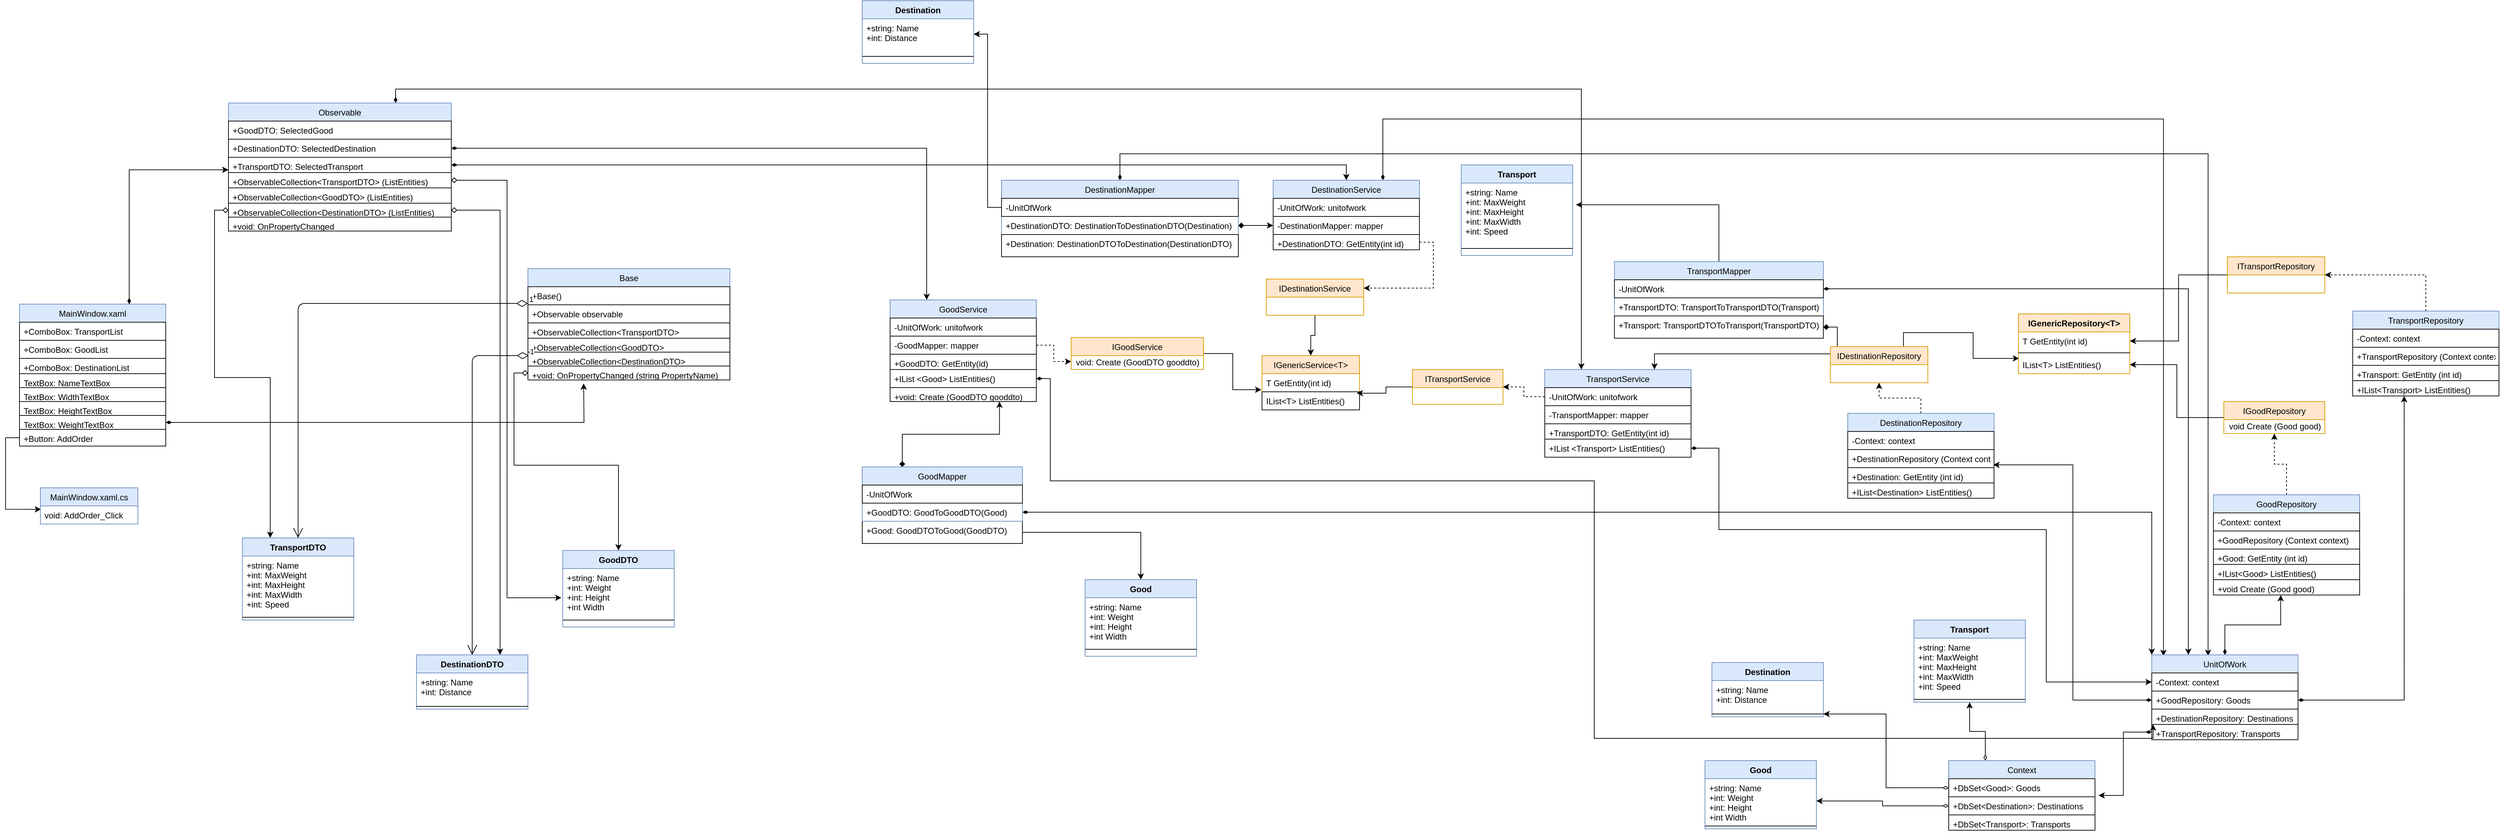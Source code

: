 <mxfile version="13.1.3" type="github">
  <diagram id="dGnfLBqPatdodJ2_fIo8" name="Page-1">
    <mxGraphModel dx="3109" dy="2006" grid="1" gridSize="10" guides="1" tooltips="1" connect="1" arrows="1" fold="1" page="1" pageScale="1" pageWidth="827" pageHeight="1169" math="0" shadow="0">
      <root>
        <mxCell id="0" />
        <mxCell id="1" parent="0" />
        <mxCell id="BgHJBI13iY1UevrT18Dg-17" value="IGenericService&lt;T&gt;" style="swimlane;fontStyle=0;childLayout=stackLayout;horizontal=1;startSize=26;fillColor=#ffe6cc;horizontalStack=0;resizeParent=1;resizeParentMax=0;resizeLast=0;collapsible=1;marginBottom=0;strokeColor=#d79b00;" parent="1" vertex="1">
          <mxGeometry x="344" y="310" width="140" height="78" as="geometry" />
        </mxCell>
        <mxCell id="BgHJBI13iY1UevrT18Dg-18" value="T GetEntity(int id)" style="text;strokeColor=none;fillColor=none;align=left;verticalAlign=top;spacingLeft=4;spacingRight=4;overflow=hidden;rotatable=0;points=[[0,0.5],[1,0.5]];portConstraint=eastwest;" parent="BgHJBI13iY1UevrT18Dg-17" vertex="1">
          <mxGeometry y="26" width="140" height="26" as="geometry" />
        </mxCell>
        <mxCell id="BgHJBI13iY1UevrT18Dg-19" value="IList&lt;T&gt; ListEntities()" style="text;strokeColor=#000000;fillColor=none;align=left;verticalAlign=top;spacingLeft=4;spacingRight=4;overflow=hidden;rotatable=0;points=[[0,0.5],[1,0.5]];portConstraint=eastwest;" parent="BgHJBI13iY1UevrT18Dg-17" vertex="1">
          <mxGeometry y="52" width="140" height="26" as="geometry" />
        </mxCell>
        <mxCell id="BgHJBI13iY1UevrT18Dg-67" style="edgeStyle=orthogonalEdgeStyle;rounded=0;orthogonalLoop=1;jettySize=auto;html=1;exitX=1;exitY=0.5;exitDx=0;exitDy=0;entryX=-0.007;entryY=-0.115;entryDx=0;entryDy=0;entryPerimeter=0;" parent="1" source="BgHJBI13iY1UevrT18Dg-22" target="BgHJBI13iY1UevrT18Dg-19" edge="1">
          <mxGeometry relative="1" as="geometry" />
        </mxCell>
        <mxCell id="BgHJBI13iY1UevrT18Dg-68" style="edgeStyle=orthogonalEdgeStyle;rounded=0;orthogonalLoop=1;jettySize=auto;html=1;exitX=0;exitY=0.5;exitDx=0;exitDy=0;entryX=0.971;entryY=0.077;entryDx=0;entryDy=0;entryPerimeter=0;" parent="1" source="BgHJBI13iY1UevrT18Dg-27" target="BgHJBI13iY1UevrT18Dg-19" edge="1">
          <mxGeometry relative="1" as="geometry">
            <mxPoint x="490" y="364" as="targetPoint" />
          </mxGeometry>
        </mxCell>
        <mxCell id="BgHJBI13iY1UevrT18Dg-27" value="ITransportService" style="swimlane;fontStyle=0;childLayout=stackLayout;horizontal=1;startSize=26;fillColor=#ffe6cc;horizontalStack=0;resizeParent=1;resizeParentMax=0;resizeLast=0;collapsible=1;marginBottom=0;strokeColor=#d79b00;" parent="1" vertex="1" collapsed="1">
          <mxGeometry x="560" y="330" width="130" height="50" as="geometry">
            <mxRectangle x="560" y="330" width="140" height="52" as="alternateBounds" />
          </mxGeometry>
        </mxCell>
        <mxCell id="BgHJBI13iY1UevrT18Dg-69" style="edgeStyle=orthogonalEdgeStyle;rounded=0;orthogonalLoop=1;jettySize=auto;html=1;exitX=0.5;exitY=1;exitDx=0;exitDy=0;entryX=0.5;entryY=0;entryDx=0;entryDy=0;" parent="1" source="BgHJBI13iY1UevrT18Dg-26" target="BgHJBI13iY1UevrT18Dg-17" edge="1">
          <mxGeometry relative="1" as="geometry" />
        </mxCell>
        <mxCell id="BgHJBI13iY1UevrT18Dg-26" value="IDestinationService" style="swimlane;fontStyle=0;childLayout=stackLayout;horizontal=1;startSize=26;fillColor=#ffe6cc;horizontalStack=0;resizeParent=1;resizeParentMax=0;resizeLast=0;collapsible=1;marginBottom=0;strokeColor=#d79b00;" parent="1" vertex="1">
          <mxGeometry x="350" y="200" width="140" height="52" as="geometry" />
        </mxCell>
        <mxCell id="BgHJBI13iY1UevrT18Dg-186" style="edgeStyle=orthogonalEdgeStyle;rounded=0;orthogonalLoop=1;jettySize=auto;html=1;exitX=0.5;exitY=0;exitDx=0;exitDy=0;entryX=0.385;entryY=0.015;entryDx=0;entryDy=0;entryPerimeter=0;startArrow=diamondThin;startFill=1;" parent="1" source="BgHJBI13iY1UevrT18Dg-63" target="BgHJBI13iY1UevrT18Dg-147" edge="1">
          <mxGeometry relative="1" as="geometry">
            <Array as="points">
              <mxPoint x="140" y="20" />
              <mxPoint x="1702" y="20" />
            </Array>
          </mxGeometry>
        </mxCell>
        <mxCell id="BgHJBI13iY1UevrT18Dg-63" value="DestinationMapper" style="swimlane;fontStyle=0;childLayout=stackLayout;horizontal=1;startSize=26;fillColor=#dae8fc;horizontalStack=0;resizeParent=1;resizeParentMax=0;resizeLast=0;collapsible=1;marginBottom=0;strokeColor=#6c8ebf;" parent="1" vertex="1">
          <mxGeometry x="-30" y="58" width="340" height="110" as="geometry" />
        </mxCell>
        <mxCell id="BgHJBI13iY1UevrT18Dg-64" value="-UnitOfWork" style="text;strokeColor=#000000;fillColor=none;align=left;verticalAlign=top;spacingLeft=4;spacingRight=4;overflow=hidden;rotatable=0;points=[[0,0.5],[1,0.5]];portConstraint=eastwest;" parent="BgHJBI13iY1UevrT18Dg-63" vertex="1">
          <mxGeometry y="26" width="340" height="26" as="geometry" />
        </mxCell>
        <mxCell id="BgHJBI13iY1UevrT18Dg-65" value="+DestinationDTO: DestinationToDestinationDTO(Destination)" style="text;strokeColor=none;fillColor=none;align=left;verticalAlign=top;spacingLeft=4;spacingRight=4;overflow=hidden;rotatable=0;points=[[0,0.5],[1,0.5]];portConstraint=eastwest;" parent="BgHJBI13iY1UevrT18Dg-63" vertex="1">
          <mxGeometry y="52" width="340" height="26" as="geometry" />
        </mxCell>
        <mxCell id="BgHJBI13iY1UevrT18Dg-66" value="+Destination: DestinationDTOToDestination(DestinationDTO)" style="text;strokeColor=#000000;fillColor=none;align=left;verticalAlign=top;spacingLeft=4;spacingRight=4;overflow=hidden;rotatable=0;points=[[0,0.5],[1,0.5]];portConstraint=eastwest;" parent="BgHJBI13iY1UevrT18Dg-63" vertex="1">
          <mxGeometry y="78" width="340" height="32" as="geometry" />
        </mxCell>
        <mxCell id="BgHJBI13iY1UevrT18Dg-70" style="edgeStyle=orthogonalEdgeStyle;rounded=0;orthogonalLoop=1;jettySize=auto;html=1;exitX=1;exitY=0.5;exitDx=0;exitDy=0;entryX=0.5;entryY=0;entryDx=0;entryDy=0;" parent="1" source="BgHJBI13iY1UevrT18Dg-57" target="BgHJBI13iY1UevrT18Dg-36" edge="1">
          <mxGeometry relative="1" as="geometry" />
        </mxCell>
        <mxCell id="BgHJBI13iY1UevrT18Dg-57" value="+Good: GoodDTOToGood(GoodDTO)" style="text;strokeColor=#000000;fillColor=none;align=left;verticalAlign=top;spacingLeft=4;spacingRight=4;overflow=hidden;rotatable=0;points=[[0,0.5],[1,0.5]];portConstraint=eastwest;" parent="1" vertex="1">
          <mxGeometry x="-230" y="548" width="230" height="32" as="geometry" />
        </mxCell>
        <mxCell id="BgHJBI13iY1UevrT18Dg-71" style="edgeStyle=orthogonalEdgeStyle;rounded=0;orthogonalLoop=1;jettySize=auto;html=1;exitX=0;exitY=0.5;exitDx=0;exitDy=0;entryX=1;entryY=0.5;entryDx=0;entryDy=0;" parent="1" source="BgHJBI13iY1UevrT18Dg-64" target="BgHJBI13iY1UevrT18Dg-45" edge="1">
          <mxGeometry relative="1" as="geometry" />
        </mxCell>
        <mxCell id="BgHJBI13iY1UevrT18Dg-187" style="edgeStyle=orthogonalEdgeStyle;rounded=0;orthogonalLoop=1;jettySize=auto;html=1;exitX=1;exitY=0.5;exitDx=0;exitDy=0;entryX=0;entryY=0.5;entryDx=0;entryDy=0;startArrow=diamondThin;startFill=1;" parent="1" source="BgHJBI13iY1UevrT18Dg-88" target="BgHJBI13iY1UevrT18Dg-148" edge="1">
          <mxGeometry relative="1" as="geometry">
            <Array as="points">
              <mxPoint x="1000" y="443" />
              <mxPoint x="1000" y="560" />
              <mxPoint x="1470" y="560" />
              <mxPoint x="1470" y="779" />
            </Array>
          </mxGeometry>
        </mxCell>
        <mxCell id="BgHJBI13iY1UevrT18Dg-88" value="+IList &lt;Transport&gt; ListEntities()" style="text;strokeColor=#000000;fillColor=none;align=left;verticalAlign=top;spacingLeft=4;spacingRight=4;overflow=hidden;rotatable=0;points=[[0,0.5],[1,0.5]];portConstraint=eastwest;" parent="1" vertex="1">
          <mxGeometry x="750" y="430" width="210" height="26" as="geometry" />
        </mxCell>
        <mxCell id="BgHJBI13iY1UevrT18Dg-73" value="TransportService" style="swimlane;fontStyle=0;childLayout=stackLayout;horizontal=1;startSize=26;fillColor=#dae8fc;horizontalStack=0;resizeParent=1;resizeParentMax=0;resizeLast=0;collapsible=1;marginBottom=0;strokeColor=#6c8ebf;" parent="1" vertex="1">
          <mxGeometry x="750" y="330" width="210" height="100" as="geometry" />
        </mxCell>
        <mxCell id="BgHJBI13iY1UevrT18Dg-74" value="-UnitOfWork: unitofwork" style="text;strokeColor=#000000;fillColor=none;align=left;verticalAlign=top;spacingLeft=4;spacingRight=4;overflow=hidden;rotatable=0;points=[[0,0.5],[1,0.5]];portConstraint=eastwest;" parent="BgHJBI13iY1UevrT18Dg-73" vertex="1">
          <mxGeometry y="26" width="210" height="26" as="geometry" />
        </mxCell>
        <mxCell id="BgHJBI13iY1UevrT18Dg-75" value="-TransportMapper: mapper" style="text;strokeColor=#000000;fillColor=none;align=left;verticalAlign=top;spacingLeft=4;spacingRight=4;overflow=hidden;rotatable=0;points=[[0,0.5],[1,0.5]];portConstraint=eastwest;" parent="BgHJBI13iY1UevrT18Dg-73" vertex="1">
          <mxGeometry y="52" width="210" height="26" as="geometry" />
        </mxCell>
        <mxCell id="BgHJBI13iY1UevrT18Dg-76" value="+TransportDTO: GetEntity(int id)&#xa;" style="text;strokeColor=#000000;fillColor=none;align=left;verticalAlign=top;spacingLeft=4;spacingRight=4;overflow=hidden;rotatable=0;points=[[0,0.5],[1,0.5]];portConstraint=eastwest;" parent="BgHJBI13iY1UevrT18Dg-73" vertex="1">
          <mxGeometry y="78" width="210" height="22" as="geometry" />
        </mxCell>
        <mxCell id="BgHJBI13iY1UevrT18Dg-190" style="edgeStyle=orthogonalEdgeStyle;rounded=0;orthogonalLoop=1;jettySize=auto;html=1;exitX=0.75;exitY=0;exitDx=0;exitDy=0;entryX=0.08;entryY=0.017;entryDx=0;entryDy=0;entryPerimeter=0;startArrow=diamondThin;startFill=1;" parent="1" source="BgHJBI13iY1UevrT18Dg-82" target="BgHJBI13iY1UevrT18Dg-147" edge="1">
          <mxGeometry relative="1" as="geometry">
            <Array as="points">
              <mxPoint x="518" y="-30" />
              <mxPoint x="1638" y="-30" />
            </Array>
          </mxGeometry>
        </mxCell>
        <mxCell id="BgHJBI13iY1UevrT18Dg-82" value="DestinationService" style="swimlane;fontStyle=0;childLayout=stackLayout;horizontal=1;startSize=26;fillColor=#dae8fc;horizontalStack=0;resizeParent=1;resizeParentMax=0;resizeLast=0;collapsible=1;marginBottom=0;strokeColor=#6c8ebf;" parent="1" vertex="1">
          <mxGeometry x="360" y="58" width="210" height="100" as="geometry" />
        </mxCell>
        <mxCell id="BgHJBI13iY1UevrT18Dg-83" value="-UnitOfWork: unitofwork" style="text;strokeColor=#000000;fillColor=none;align=left;verticalAlign=top;spacingLeft=4;spacingRight=4;overflow=hidden;rotatable=0;points=[[0,0.5],[1,0.5]];portConstraint=eastwest;" parent="BgHJBI13iY1UevrT18Dg-82" vertex="1">
          <mxGeometry y="26" width="210" height="26" as="geometry" />
        </mxCell>
        <mxCell id="BgHJBI13iY1UevrT18Dg-84" value="-DestinationMapper: mapper" style="text;strokeColor=#000000;fillColor=none;align=left;verticalAlign=top;spacingLeft=4;spacingRight=4;overflow=hidden;rotatable=0;points=[[0,0.5],[1,0.5]];portConstraint=eastwest;" parent="BgHJBI13iY1UevrT18Dg-82" vertex="1">
          <mxGeometry y="52" width="210" height="26" as="geometry" />
        </mxCell>
        <mxCell id="BgHJBI13iY1UevrT18Dg-85" value="+DestinationDTO: GetEntity(int id)" style="text;strokeColor=#000000;fillColor=none;align=left;verticalAlign=top;spacingLeft=4;spacingRight=4;overflow=hidden;rotatable=0;points=[[0,0.5],[1,0.5]];portConstraint=eastwest;" parent="BgHJBI13iY1UevrT18Dg-82" vertex="1">
          <mxGeometry y="78" width="210" height="22" as="geometry" />
        </mxCell>
        <mxCell id="BgHJBI13iY1UevrT18Dg-90" style="edgeStyle=orthogonalEdgeStyle;rounded=0;orthogonalLoop=1;jettySize=auto;html=1;exitX=1;exitY=0.5;exitDx=0;exitDy=0;entryX=1;entryY=0.25;entryDx=0;entryDy=0;dashed=1;" parent="1" source="BgHJBI13iY1UevrT18Dg-85" target="BgHJBI13iY1UevrT18Dg-26" edge="1">
          <mxGeometry relative="1" as="geometry" />
        </mxCell>
        <mxCell id="BgHJBI13iY1UevrT18Dg-91" style="edgeStyle=orthogonalEdgeStyle;rounded=0;orthogonalLoop=1;jettySize=auto;html=1;exitX=0;exitY=0.5;exitDx=0;exitDy=0;entryX=1;entryY=0.5;entryDx=0;entryDy=0;dashed=1;" parent="1" source="BgHJBI13iY1UevrT18Dg-74" target="BgHJBI13iY1UevrT18Dg-27" edge="1">
          <mxGeometry relative="1" as="geometry" />
        </mxCell>
        <mxCell id="BgHJBI13iY1UevrT18Dg-78" value="GoodService" style="swimlane;fontStyle=0;childLayout=stackLayout;horizontal=1;startSize=26;fillColor=#dae8fc;horizontalStack=0;resizeParent=1;resizeParentMax=0;resizeLast=0;collapsible=1;marginBottom=0;strokeColor=#6c8ebf;" parent="1" vertex="1">
          <mxGeometry x="-190" y="230" width="210" height="100" as="geometry" />
        </mxCell>
        <mxCell id="BgHJBI13iY1UevrT18Dg-79" value="-UnitOfWork: unitofwork" style="text;strokeColor=#000000;fillColor=none;align=left;verticalAlign=top;spacingLeft=4;spacingRight=4;overflow=hidden;rotatable=0;points=[[0,0.5],[1,0.5]];portConstraint=eastwest;" parent="BgHJBI13iY1UevrT18Dg-78" vertex="1">
          <mxGeometry y="26" width="210" height="26" as="geometry" />
        </mxCell>
        <mxCell id="BgHJBI13iY1UevrT18Dg-80" value="-GoodMapper: mapper" style="text;strokeColor=#000000;fillColor=none;align=left;verticalAlign=top;spacingLeft=4;spacingRight=4;overflow=hidden;rotatable=0;points=[[0,0.5],[1,0.5]];portConstraint=eastwest;" parent="BgHJBI13iY1UevrT18Dg-78" vertex="1">
          <mxGeometry y="52" width="210" height="26" as="geometry" />
        </mxCell>
        <mxCell id="BgHJBI13iY1UevrT18Dg-81" value="+GoodDTO: GetEntity(id)" style="text;strokeColor=#000000;fillColor=none;align=left;verticalAlign=top;spacingLeft=4;spacingRight=4;overflow=hidden;rotatable=0;points=[[0,0.5],[1,0.5]];portConstraint=eastwest;" parent="BgHJBI13iY1UevrT18Dg-78" vertex="1">
          <mxGeometry y="78" width="210" height="22" as="geometry" />
        </mxCell>
        <mxCell id="BgHJBI13iY1UevrT18Dg-93" style="edgeStyle=orthogonalEdgeStyle;rounded=0;orthogonalLoop=1;jettySize=auto;html=1;exitX=1;exitY=0.5;exitDx=0;exitDy=0;entryX=0;entryY=0.75;entryDx=0;entryDy=0;dashed=1;" parent="1" source="BgHJBI13iY1UevrT18Dg-80" target="BgHJBI13iY1UevrT18Dg-22" edge="1">
          <mxGeometry relative="1" as="geometry" />
        </mxCell>
        <mxCell id="BgHJBI13iY1UevrT18Dg-95" style="edgeStyle=orthogonalEdgeStyle;rounded=0;orthogonalLoop=1;jettySize=auto;html=1;exitX=0.25;exitY=0;exitDx=0;exitDy=0;entryX=0.748;entryY=1;entryDx=0;entryDy=0;entryPerimeter=0;startArrow=diamond;startFill=1;" parent="1" source="BgHJBI13iY1UevrT18Dg-54" target="BgHJBI13iY1UevrT18Dg-86" edge="1">
          <mxGeometry relative="1" as="geometry" />
        </mxCell>
        <mxCell id="BgHJBI13iY1UevrT18Dg-96" style="edgeStyle=orthogonalEdgeStyle;rounded=0;orthogonalLoop=1;jettySize=auto;html=1;exitX=1;exitY=0.5;exitDx=0;exitDy=0;entryX=0.75;entryY=0;entryDx=0;entryDy=0;startArrow=diamond;startFill=1;" parent="1" source="BgHJBI13iY1UevrT18Dg-62" target="BgHJBI13iY1UevrT18Dg-73" edge="1">
          <mxGeometry relative="1" as="geometry" />
        </mxCell>
        <mxCell id="BgHJBI13iY1UevrT18Dg-97" style="edgeStyle=orthogonalEdgeStyle;rounded=0;orthogonalLoop=1;jettySize=auto;html=1;exitX=1;exitY=0.5;exitDx=0;exitDy=0;entryX=0;entryY=0.5;entryDx=0;entryDy=0;startArrow=diamond;startFill=1;" parent="1" source="BgHJBI13iY1UevrT18Dg-65" target="BgHJBI13iY1UevrT18Dg-84" edge="1">
          <mxGeometry relative="1" as="geometry" />
        </mxCell>
        <mxCell id="BgHJBI13iY1UevrT18Dg-86" value="+void: Create (GoodDTO gooddto)" style="text;strokeColor=#000000;fillColor=none;align=left;verticalAlign=top;spacingLeft=4;spacingRight=4;overflow=hidden;rotatable=0;points=[[0,0.5],[1,0.5]];portConstraint=eastwest;" parent="1" vertex="1">
          <mxGeometry x="-190" y="356" width="210" height="20" as="geometry" />
        </mxCell>
        <mxCell id="BgHJBI13iY1UevrT18Dg-189" style="edgeStyle=orthogonalEdgeStyle;rounded=0;orthogonalLoop=1;jettySize=auto;html=1;exitX=1;exitY=0.5;exitDx=0;exitDy=0;entryX=0.009;entryY=1;entryDx=0;entryDy=0;entryPerimeter=0;startArrow=diamondThin;startFill=1;" parent="1" source="BgHJBI13iY1UevrT18Dg-98" target="BgHJBI13iY1UevrT18Dg-150" edge="1">
          <mxGeometry relative="1" as="geometry">
            <Array as="points">
              <mxPoint x="40" y="343" />
              <mxPoint x="40" y="490" />
              <mxPoint x="821" y="490" />
              <mxPoint x="821" y="860" />
              <mxPoint x="1623" y="860" />
            </Array>
          </mxGeometry>
        </mxCell>
        <mxCell id="BgHJBI13iY1UevrT18Dg-98" value="+IList &lt;Good&gt; ListEntities()" style="text;strokeColor=#000000;fillColor=none;align=left;verticalAlign=top;spacingLeft=4;spacingRight=4;overflow=hidden;rotatable=0;points=[[0,0.5],[1,0.5]];portConstraint=eastwest;" parent="1" vertex="1">
          <mxGeometry x="-190" y="330" width="210" height="26" as="geometry" />
        </mxCell>
        <mxCell id="BgHJBI13iY1UevrT18Dg-157" style="edgeStyle=orthogonalEdgeStyle;rounded=0;orthogonalLoop=1;jettySize=auto;html=1;exitX=0.75;exitY=0;exitDx=0;exitDy=0;entryX=0.006;entryY=0.154;entryDx=0;entryDy=0;entryPerimeter=0;startArrow=none;startFill=0;" parent="1" source="BgHJBI13iY1UevrT18Dg-119" target="BgHJBI13iY1UevrT18Dg-102" edge="1">
          <mxGeometry relative="1" as="geometry" />
        </mxCell>
        <mxCell id="BgHJBI13iY1UevrT18Dg-156" style="edgeStyle=orthogonalEdgeStyle;rounded=0;orthogonalLoop=1;jettySize=auto;html=1;exitX=0;exitY=0.5;exitDx=0;exitDy=0;entryX=1;entryY=0.5;entryDx=0;entryDy=0;startArrow=none;startFill=0;" parent="1" source="BgHJBI13iY1UevrT18Dg-120" target="BgHJBI13iY1UevrT18Dg-102" edge="1">
          <mxGeometry relative="1" as="geometry" />
        </mxCell>
        <mxCell id="BgHJBI13iY1UevrT18Dg-155" style="edgeStyle=orthogonalEdgeStyle;rounded=0;orthogonalLoop=1;jettySize=auto;html=1;exitX=0;exitY=0.5;exitDx=0;exitDy=0;entryX=1;entryY=0.5;entryDx=0;entryDy=0;startArrow=none;startFill=0;" parent="1" source="BgHJBI13iY1UevrT18Dg-121" target="BgHJBI13iY1UevrT18Dg-100" edge="1">
          <mxGeometry relative="1" as="geometry" />
        </mxCell>
        <mxCell id="BgHJBI13iY1UevrT18Dg-121" value="ITransportRepository" style="swimlane;fontStyle=0;childLayout=stackLayout;horizontal=1;startSize=26;fillColor=#ffe6cc;horizontalStack=0;resizeParent=1;resizeParentMax=0;resizeLast=0;collapsible=1;marginBottom=0;strokeColor=#d79b00;" parent="1" vertex="1">
          <mxGeometry x="1730" y="168" width="140" height="52" as="geometry" />
        </mxCell>
        <mxCell id="BgHJBI13iY1UevrT18Dg-140" value="+IList&lt;Good&gt; ListEntities()" style="text;strokeColor=#000000;fillColor=none;align=left;verticalAlign=top;spacingLeft=4;spacingRight=4;overflow=hidden;rotatable=0;points=[[0,0.5],[1,0.5]];portConstraint=eastwest;" parent="1" vertex="1">
          <mxGeometry x="1710" y="610" width="210" height="22" as="geometry" />
        </mxCell>
        <mxCell id="BgHJBI13iY1UevrT18Dg-141" value="+void Create (Good good)" style="text;strokeColor=#000000;fillColor=none;align=left;verticalAlign=top;spacingLeft=4;spacingRight=4;overflow=hidden;rotatable=0;points=[[0,0.5],[1,0.5]];portConstraint=eastwest;" parent="1" vertex="1">
          <mxGeometry x="1710" y="632" width="210" height="22" as="geometry" />
        </mxCell>
        <mxCell id="BgHJBI13iY1UevrT18Dg-158" style="edgeStyle=orthogonalEdgeStyle;rounded=0;orthogonalLoop=1;jettySize=auto;html=1;exitX=0.5;exitY=0;exitDx=0;exitDy=0;entryX=0.5;entryY=1;entryDx=0;entryDy=0;startArrow=none;startFill=0;dashed=1;" parent="1" source="BgHJBI13iY1UevrT18Dg-123" target="BgHJBI13iY1UevrT18Dg-119" edge="1">
          <mxGeometry relative="1" as="geometry" />
        </mxCell>
        <mxCell id="BgHJBI13iY1UevrT18Dg-159" style="edgeStyle=orthogonalEdgeStyle;rounded=0;orthogonalLoop=1;jettySize=auto;html=1;exitX=0.5;exitY=0;exitDx=0;exitDy=0;dashed=1;startArrow=none;startFill=0;" parent="1" source="BgHJBI13iY1UevrT18Dg-136" target="BgHJBI13iY1UevrT18Dg-122" edge="1">
          <mxGeometry relative="1" as="geometry" />
        </mxCell>
        <mxCell id="BgHJBI13iY1UevrT18Dg-160" style="edgeStyle=orthogonalEdgeStyle;rounded=0;orthogonalLoop=1;jettySize=auto;html=1;exitX=0.5;exitY=0;exitDx=0;exitDy=0;entryX=0.46;entryY=1;entryDx=0;entryDy=0;entryPerimeter=0;startArrow=diamondThin;startFill=1;" parent="1" source="BgHJBI13iY1UevrT18Dg-147" target="BgHJBI13iY1UevrT18Dg-141" edge="1">
          <mxGeometry relative="1" as="geometry" />
        </mxCell>
        <mxCell id="BgHJBI13iY1UevrT18Dg-147" value="UnitOfWork" style="swimlane;fontStyle=0;childLayout=stackLayout;horizontal=1;startSize=26;fillColor=#dae8fc;horizontalStack=0;resizeParent=1;resizeParentMax=0;resizeLast=0;collapsible=1;marginBottom=0;strokeColor=#6c8ebf;" parent="1" vertex="1">
          <mxGeometry x="1621.5" y="740" width="210" height="100" as="geometry" />
        </mxCell>
        <mxCell id="BgHJBI13iY1UevrT18Dg-148" value="-Context: context" style="text;strokeColor=#000000;fillColor=none;align=left;verticalAlign=top;spacingLeft=4;spacingRight=4;overflow=hidden;rotatable=0;points=[[0,0.5],[1,0.5]];portConstraint=eastwest;" parent="BgHJBI13iY1UevrT18Dg-147" vertex="1">
          <mxGeometry y="26" width="210" height="26" as="geometry" />
        </mxCell>
        <mxCell id="BgHJBI13iY1UevrT18Dg-149" value="+GoodRepository: Goods" style="text;strokeColor=#000000;fillColor=none;align=left;verticalAlign=top;spacingLeft=4;spacingRight=4;overflow=hidden;rotatable=0;points=[[0,0.5],[1,0.5]];portConstraint=eastwest;" parent="BgHJBI13iY1UevrT18Dg-147" vertex="1">
          <mxGeometry y="52" width="210" height="26" as="geometry" />
        </mxCell>
        <mxCell id="BgHJBI13iY1UevrT18Dg-150" value="+DestinationRepository: Destinations" style="text;strokeColor=#000000;fillColor=none;align=left;verticalAlign=top;spacingLeft=4;spacingRight=4;overflow=hidden;rotatable=0;points=[[0,0.5],[1,0.5]];portConstraint=eastwest;" parent="BgHJBI13iY1UevrT18Dg-147" vertex="1">
          <mxGeometry y="78" width="210" height="22" as="geometry" />
        </mxCell>
        <mxCell id="BgHJBI13iY1UevrT18Dg-181" style="edgeStyle=orthogonalEdgeStyle;rounded=0;orthogonalLoop=1;jettySize=auto;html=1;exitX=0;exitY=0.5;exitDx=0;exitDy=0;entryX=1.024;entryY=0.923;entryDx=0;entryDy=0;entryPerimeter=0;startArrow=diamondThin;startFill=1;" parent="1" source="BgHJBI13iY1UevrT18Dg-151" target="BgHJBI13iY1UevrT18Dg-165" edge="1">
          <mxGeometry relative="1" as="geometry" />
        </mxCell>
        <mxCell id="BgHJBI13iY1UevrT18Dg-151" value="+TransportRepository: Transports" style="text;strokeColor=#000000;fillColor=none;align=left;verticalAlign=top;spacingLeft=4;spacingRight=4;overflow=hidden;rotatable=0;points=[[0,0.5],[1,0.5]];portConstraint=eastwest;" parent="1" vertex="1">
          <mxGeometry x="1621.5" y="840" width="210" height="22" as="geometry" />
        </mxCell>
        <mxCell id="BgHJBI13iY1UevrT18Dg-152" style="edgeStyle=orthogonalEdgeStyle;rounded=0;orthogonalLoop=1;jettySize=auto;html=1;exitX=0.5;exitY=0;exitDx=0;exitDy=0;entryX=1;entryY=0.5;entryDx=0;entryDy=0;startArrow=none;startFill=0;dashed=1;" parent="1" source="BgHJBI13iY1UevrT18Dg-142" target="BgHJBI13iY1UevrT18Dg-121" edge="1">
          <mxGeometry relative="1" as="geometry" />
        </mxCell>
        <mxCell id="BgHJBI13iY1UevrT18Dg-142" value="TransportRepository" style="swimlane;fontStyle=0;childLayout=stackLayout;horizontal=1;startSize=26;fillColor=#dae8fc;horizontalStack=0;resizeParent=1;resizeParentMax=0;resizeLast=0;collapsible=1;marginBottom=0;strokeColor=#6c8ebf;" parent="1" vertex="1">
          <mxGeometry x="1910" y="246" width="210" height="122" as="geometry" />
        </mxCell>
        <mxCell id="BgHJBI13iY1UevrT18Dg-143" value="-Context: context" style="text;strokeColor=#000000;fillColor=none;align=left;verticalAlign=top;spacingLeft=4;spacingRight=4;overflow=hidden;rotatable=0;points=[[0,0.5],[1,0.5]];portConstraint=eastwest;" parent="BgHJBI13iY1UevrT18Dg-142" vertex="1">
          <mxGeometry y="26" width="210" height="26" as="geometry" />
        </mxCell>
        <mxCell id="BgHJBI13iY1UevrT18Dg-144" value="+TransportRepository (Context context)" style="text;strokeColor=#000000;fillColor=none;align=left;verticalAlign=top;spacingLeft=4;spacingRight=4;overflow=hidden;rotatable=0;points=[[0,0.5],[1,0.5]];portConstraint=eastwest;" parent="BgHJBI13iY1UevrT18Dg-142" vertex="1">
          <mxGeometry y="52" width="210" height="26" as="geometry" />
        </mxCell>
        <mxCell id="BgHJBI13iY1UevrT18Dg-145" value="+Transport: GetEntity (int id)" style="text;strokeColor=#000000;fillColor=none;align=left;verticalAlign=top;spacingLeft=4;spacingRight=4;overflow=hidden;rotatable=0;points=[[0,0.5],[1,0.5]];portConstraint=eastwest;" parent="BgHJBI13iY1UevrT18Dg-142" vertex="1">
          <mxGeometry y="78" width="210" height="22" as="geometry" />
        </mxCell>
        <mxCell id="BgHJBI13iY1UevrT18Dg-146" value="+IList&lt;Transport&gt; ListEntities()" style="text;strokeColor=#000000;fillColor=none;align=left;verticalAlign=top;spacingLeft=4;spacingRight=4;overflow=hidden;rotatable=0;points=[[0,0.5],[1,0.5]];portConstraint=eastwest;" parent="BgHJBI13iY1UevrT18Dg-142" vertex="1">
          <mxGeometry y="100" width="210" height="22" as="geometry" />
        </mxCell>
        <mxCell id="BgHJBI13iY1UevrT18Dg-162" style="edgeStyle=orthogonalEdgeStyle;rounded=0;orthogonalLoop=1;jettySize=auto;html=1;exitX=1;exitY=0.5;exitDx=0;exitDy=0;entryX=0.352;entryY=1;entryDx=0;entryDy=0;entryPerimeter=0;startArrow=diamondThin;startFill=1;" parent="1" source="BgHJBI13iY1UevrT18Dg-149" target="BgHJBI13iY1UevrT18Dg-146" edge="1">
          <mxGeometry relative="1" as="geometry" />
        </mxCell>
        <mxCell id="BgHJBI13iY1UevrT18Dg-163" style="edgeStyle=orthogonalEdgeStyle;rounded=0;orthogonalLoop=1;jettySize=auto;html=1;exitX=0;exitY=0.5;exitDx=0;exitDy=0;entryX=0.995;entryY=-0.182;entryDx=0;entryDy=0;entryPerimeter=0;startArrow=diamondThin;startFill=1;" parent="1" source="BgHJBI13iY1UevrT18Dg-149" target="BgHJBI13iY1UevrT18Dg-126" edge="1">
          <mxGeometry relative="1" as="geometry" />
        </mxCell>
        <mxCell id="BgHJBI13iY1UevrT18Dg-99" value="IGenericRepository&lt;T&gt;" style="swimlane;fontStyle=1;align=center;verticalAlign=top;childLayout=stackLayout;horizontal=1;startSize=26;horizontalStack=0;resizeParent=1;resizeParentMax=0;resizeLast=0;collapsible=1;marginBottom=0;strokeColor=#d79b00;fillColor=#ffe6cc;" parent="1" vertex="1">
          <mxGeometry x="1430" y="250" width="160" height="86" as="geometry" />
        </mxCell>
        <mxCell id="BgHJBI13iY1UevrT18Dg-100" value="T GetEntity(int id)" style="text;strokeColor=none;fillColor=none;align=left;verticalAlign=top;spacingLeft=4;spacingRight=4;overflow=hidden;rotatable=0;points=[[0,0.5],[1,0.5]];portConstraint=eastwest;" parent="BgHJBI13iY1UevrT18Dg-99" vertex="1">
          <mxGeometry y="26" width="160" height="26" as="geometry" />
        </mxCell>
        <mxCell id="BgHJBI13iY1UevrT18Dg-101" value="" style="line;strokeWidth=1;fillColor=none;align=left;verticalAlign=middle;spacingTop=-1;spacingLeft=3;spacingRight=3;rotatable=0;labelPosition=right;points=[];portConstraint=eastwest;" parent="BgHJBI13iY1UevrT18Dg-99" vertex="1">
          <mxGeometry y="52" width="160" height="8" as="geometry" />
        </mxCell>
        <mxCell id="BgHJBI13iY1UevrT18Dg-102" value="IList&lt;T&gt; ListEntities()" style="text;strokeColor=none;fillColor=none;align=left;verticalAlign=top;spacingLeft=4;spacingRight=4;overflow=hidden;rotatable=0;points=[[0,0.5],[1,0.5]];portConstraint=eastwest;" parent="BgHJBI13iY1UevrT18Dg-99" vertex="1">
          <mxGeometry y="60" width="160" height="26" as="geometry" />
        </mxCell>
        <mxCell id="BgHJBI13iY1UevrT18Dg-168" value="Good" style="swimlane;fontStyle=1;align=center;verticalAlign=top;childLayout=stackLayout;horizontal=1;startSize=26;horizontalStack=0;resizeParent=1;resizeParentMax=0;resizeLast=0;collapsible=1;marginBottom=0;fillColor=#dae8fc;strokeColor=#6c8ebf;" parent="1" vertex="1">
          <mxGeometry x="980" y="892" width="160" height="98" as="geometry" />
        </mxCell>
        <mxCell id="BgHJBI13iY1UevrT18Dg-169" value="+string: Name&#xa;+int: Weight&#xa;+int: Height&#xa;+int Width" style="text;strokeColor=none;fillColor=none;align=left;verticalAlign=top;spacingLeft=4;spacingRight=4;overflow=hidden;rotatable=0;points=[[0,0.5],[1,0.5]];portConstraint=eastwest;" parent="BgHJBI13iY1UevrT18Dg-168" vertex="1">
          <mxGeometry y="26" width="160" height="64" as="geometry" />
        </mxCell>
        <mxCell id="BgHJBI13iY1UevrT18Dg-170" value="" style="line;strokeWidth=1;fillColor=none;align=left;verticalAlign=middle;spacingTop=-1;spacingLeft=3;spacingRight=3;rotatable=0;labelPosition=right;points=[];portConstraint=eastwest;" parent="BgHJBI13iY1UevrT18Dg-168" vertex="1">
          <mxGeometry y="90" width="160" height="8" as="geometry" />
        </mxCell>
        <mxCell id="BgHJBI13iY1UevrT18Dg-175" value="Destination" style="swimlane;fontStyle=1;align=center;verticalAlign=top;childLayout=stackLayout;horizontal=1;startSize=26;horizontalStack=0;resizeParent=1;resizeParentMax=0;resizeLast=0;collapsible=1;marginBottom=0;fillColor=#dae8fc;strokeColor=#6c8ebf;" parent="1" vertex="1">
          <mxGeometry x="990" y="751" width="160" height="78" as="geometry" />
        </mxCell>
        <mxCell id="BgHJBI13iY1UevrT18Dg-176" value="+string: Name&#xa;+int: Distance" style="text;strokeColor=none;fillColor=none;align=left;verticalAlign=top;spacingLeft=4;spacingRight=4;overflow=hidden;rotatable=0;points=[[0,0.5],[1,0.5]];portConstraint=eastwest;" parent="BgHJBI13iY1UevrT18Dg-175" vertex="1">
          <mxGeometry y="26" width="160" height="44" as="geometry" />
        </mxCell>
        <mxCell id="BgHJBI13iY1UevrT18Dg-177" value="" style="line;strokeWidth=1;fillColor=none;align=left;verticalAlign=middle;spacingTop=-1;spacingLeft=3;spacingRight=3;rotatable=0;labelPosition=right;points=[];portConstraint=eastwest;" parent="BgHJBI13iY1UevrT18Dg-175" vertex="1">
          <mxGeometry y="70" width="160" height="8" as="geometry" />
        </mxCell>
        <mxCell id="BgHJBI13iY1UevrT18Dg-179" style="edgeStyle=orthogonalEdgeStyle;rounded=0;orthogonalLoop=1;jettySize=auto;html=1;exitX=0.25;exitY=0;exitDx=0;exitDy=0;entryX=0.5;entryY=1;entryDx=0;entryDy=0;startArrow=diamondThin;startFill=0;" parent="1" source="BgHJBI13iY1UevrT18Dg-164" target="BgHJBI13iY1UevrT18Dg-171" edge="1">
          <mxGeometry relative="1" as="geometry" />
        </mxCell>
        <mxCell id="BgHJBI13iY1UevrT18Dg-164" value="Context" style="swimlane;fontStyle=0;childLayout=stackLayout;horizontal=1;startSize=26;fillColor=#dae8fc;horizontalStack=0;resizeParent=1;resizeParentMax=0;resizeLast=0;collapsible=1;marginBottom=0;strokeColor=#6c8ebf;" parent="1" vertex="1">
          <mxGeometry x="1330" y="892" width="210" height="100" as="geometry" />
        </mxCell>
        <mxCell id="BgHJBI13iY1UevrT18Dg-165" value="+DbSet&lt;Good&gt;: Goods" style="text;strokeColor=#000000;fillColor=none;align=left;verticalAlign=top;spacingLeft=4;spacingRight=4;overflow=hidden;rotatable=0;points=[[0,0.5],[1,0.5]];portConstraint=eastwest;" parent="BgHJBI13iY1UevrT18Dg-164" vertex="1">
          <mxGeometry y="26" width="210" height="26" as="geometry" />
        </mxCell>
        <mxCell id="BgHJBI13iY1UevrT18Dg-166" value="+DbSet&lt;Destination&gt;: Destinations" style="text;strokeColor=#000000;fillColor=none;align=left;verticalAlign=top;spacingLeft=4;spacingRight=4;overflow=hidden;rotatable=0;points=[[0,0.5],[1,0.5]];portConstraint=eastwest;" parent="BgHJBI13iY1UevrT18Dg-164" vertex="1">
          <mxGeometry y="52" width="210" height="26" as="geometry" />
        </mxCell>
        <mxCell id="BgHJBI13iY1UevrT18Dg-167" value="+DbSet&lt;Transport&gt;: Transports" style="text;strokeColor=#000000;fillColor=none;align=left;verticalAlign=top;spacingLeft=4;spacingRight=4;overflow=hidden;rotatable=0;points=[[0,0.5],[1,0.5]];portConstraint=eastwest;" parent="BgHJBI13iY1UevrT18Dg-164" vertex="1">
          <mxGeometry y="78" width="210" height="22" as="geometry" />
        </mxCell>
        <mxCell id="BgHJBI13iY1UevrT18Dg-178" style="edgeStyle=orthogonalEdgeStyle;rounded=0;orthogonalLoop=1;jettySize=auto;html=1;exitX=0;exitY=0.5;exitDx=0;exitDy=0;entryX=1;entryY=0.5;entryDx=0;entryDy=0;startArrow=diamondThin;startFill=0;" parent="1" source="BgHJBI13iY1UevrT18Dg-166" target="BgHJBI13iY1UevrT18Dg-169" edge="1">
          <mxGeometry relative="1" as="geometry" />
        </mxCell>
        <mxCell id="BgHJBI13iY1UevrT18Dg-180" style="edgeStyle=orthogonalEdgeStyle;rounded=0;orthogonalLoop=1;jettySize=auto;html=1;exitX=0;exitY=0.5;exitDx=0;exitDy=0;startArrow=diamondThin;startFill=0;" parent="1" source="BgHJBI13iY1UevrT18Dg-165" target="BgHJBI13iY1UevrT18Dg-177" edge="1">
          <mxGeometry relative="1" as="geometry" />
        </mxCell>
        <mxCell id="BgHJBI13iY1UevrT18Dg-171" value="Transport" style="swimlane;fontStyle=1;align=center;verticalAlign=top;childLayout=stackLayout;horizontal=1;startSize=26;horizontalStack=0;resizeParent=1;resizeParentMax=0;resizeLast=0;collapsible=1;marginBottom=0;fillColor=#dae8fc;strokeColor=#6c8ebf;" parent="1" vertex="1">
          <mxGeometry x="1280" y="690" width="160" height="118" as="geometry" />
        </mxCell>
        <mxCell id="BgHJBI13iY1UevrT18Dg-172" value="+string: Name&#xa;+int: MaxWeight&#xa;+int: MaxHeight&#xa;+int: MaxWidth&#xa;+int: Speed" style="text;strokeColor=none;fillColor=none;align=left;verticalAlign=top;spacingLeft=4;spacingRight=4;overflow=hidden;rotatable=0;points=[[0,0.5],[1,0.5]];portConstraint=eastwest;" parent="BgHJBI13iY1UevrT18Dg-171" vertex="1">
          <mxGeometry y="26" width="160" height="84" as="geometry" />
        </mxCell>
        <mxCell id="BgHJBI13iY1UevrT18Dg-173" value="" style="line;strokeWidth=1;fillColor=none;align=left;verticalAlign=middle;spacingTop=-1;spacingLeft=3;spacingRight=3;rotatable=0;labelPosition=right;points=[];portConstraint=eastwest;" parent="BgHJBI13iY1UevrT18Dg-171" vertex="1">
          <mxGeometry y="110" width="160" height="8" as="geometry" />
        </mxCell>
        <mxCell id="BgHJBI13iY1UevrT18Dg-182" style="edgeStyle=orthogonalEdgeStyle;rounded=0;orthogonalLoop=1;jettySize=auto;html=1;exitX=1;exitY=0.5;exitDx=0;exitDy=0;entryX=0.25;entryY=0;entryDx=0;entryDy=0;startArrow=diamondThin;startFill=1;" parent="1" source="BgHJBI13iY1UevrT18Dg-60" target="BgHJBI13iY1UevrT18Dg-147" edge="1">
          <mxGeometry relative="1" as="geometry" />
        </mxCell>
        <mxCell id="BgHJBI13iY1UevrT18Dg-136" value="GoodRepository" style="swimlane;fontStyle=0;childLayout=stackLayout;horizontal=1;startSize=26;fillColor=#dae8fc;horizontalStack=0;resizeParent=1;resizeParentMax=0;resizeLast=0;collapsible=1;marginBottom=0;strokeColor=#6c8ebf;" parent="1" vertex="1">
          <mxGeometry x="1710" y="510" width="210" height="100" as="geometry" />
        </mxCell>
        <mxCell id="BgHJBI13iY1UevrT18Dg-137" value="-Context: context" style="text;strokeColor=#000000;fillColor=none;align=left;verticalAlign=top;spacingLeft=4;spacingRight=4;overflow=hidden;rotatable=0;points=[[0,0.5],[1,0.5]];portConstraint=eastwest;" parent="BgHJBI13iY1UevrT18Dg-136" vertex="1">
          <mxGeometry y="26" width="210" height="26" as="geometry" />
        </mxCell>
        <mxCell id="BgHJBI13iY1UevrT18Dg-138" value="+GoodRepository (Context context)" style="text;strokeColor=#000000;fillColor=none;align=left;verticalAlign=top;spacingLeft=4;spacingRight=4;overflow=hidden;rotatable=0;points=[[0,0.5],[1,0.5]];portConstraint=eastwest;" parent="BgHJBI13iY1UevrT18Dg-136" vertex="1">
          <mxGeometry y="52" width="210" height="26" as="geometry" />
        </mxCell>
        <mxCell id="BgHJBI13iY1UevrT18Dg-139" value="+Good: GetEntity (int id)" style="text;strokeColor=#000000;fillColor=none;align=left;verticalAlign=top;spacingLeft=4;spacingRight=4;overflow=hidden;rotatable=0;points=[[0,0.5],[1,0.5]];portConstraint=eastwest;" parent="BgHJBI13iY1UevrT18Dg-136" vertex="1">
          <mxGeometry y="78" width="210" height="22" as="geometry" />
        </mxCell>
        <mxCell id="BgHJBI13iY1UevrT18Dg-184" style="edgeStyle=orthogonalEdgeStyle;rounded=0;orthogonalLoop=1;jettySize=auto;html=1;exitX=1;exitY=0.5;exitDx=0;exitDy=0;entryX=0;entryY=0;entryDx=0;entryDy=0;startArrow=diamondThin;startFill=1;" parent="1" source="BgHJBI13iY1UevrT18Dg-56" target="BgHJBI13iY1UevrT18Dg-147" edge="1">
          <mxGeometry relative="1" as="geometry" />
        </mxCell>
        <mxCell id="BgHJBI13iY1UevrT18Dg-119" value="IDestinationRepository" style="swimlane;fontStyle=0;childLayout=stackLayout;horizontal=1;startSize=26;fillColor=#ffe6cc;horizontalStack=0;resizeParent=1;resizeParentMax=0;resizeLast=0;collapsible=1;marginBottom=0;strokeColor=#d79b00;" parent="1" vertex="1">
          <mxGeometry x="1160" y="297" width="140" height="52" as="geometry" />
        </mxCell>
        <mxCell id="BgHJBI13iY1UevrT18Dg-123" value="DestinationRepository" style="swimlane;fontStyle=0;childLayout=stackLayout;horizontal=1;startSize=26;fillColor=#dae8fc;horizontalStack=0;resizeParent=1;resizeParentMax=0;resizeLast=0;collapsible=1;marginBottom=0;strokeColor=#6c8ebf;" parent="1" vertex="1">
          <mxGeometry x="1185" y="393" width="210" height="122" as="geometry" />
        </mxCell>
        <mxCell id="BgHJBI13iY1UevrT18Dg-124" value="-Context: context" style="text;strokeColor=#000000;fillColor=none;align=left;verticalAlign=top;spacingLeft=4;spacingRight=4;overflow=hidden;rotatable=0;points=[[0,0.5],[1,0.5]];portConstraint=eastwest;" parent="BgHJBI13iY1UevrT18Dg-123" vertex="1">
          <mxGeometry y="26" width="210" height="26" as="geometry" />
        </mxCell>
        <mxCell id="BgHJBI13iY1UevrT18Dg-125" value="+DestinationRepository (Context context)" style="text;strokeColor=#000000;fillColor=none;align=left;verticalAlign=top;spacingLeft=4;spacingRight=4;overflow=hidden;rotatable=0;points=[[0,0.5],[1,0.5]];portConstraint=eastwest;" parent="BgHJBI13iY1UevrT18Dg-123" vertex="1">
          <mxGeometry y="52" width="210" height="26" as="geometry" />
        </mxCell>
        <mxCell id="BgHJBI13iY1UevrT18Dg-126" value="+Destination: GetEntity (int id)" style="text;strokeColor=#000000;fillColor=none;align=left;verticalAlign=top;spacingLeft=4;spacingRight=4;overflow=hidden;rotatable=0;points=[[0,0.5],[1,0.5]];portConstraint=eastwest;" parent="BgHJBI13iY1UevrT18Dg-123" vertex="1">
          <mxGeometry y="78" width="210" height="22" as="geometry" />
        </mxCell>
        <mxCell id="BgHJBI13iY1UevrT18Dg-135" value="+IList&lt;Destination&gt; ListEntities()" style="text;strokeColor=#000000;fillColor=none;align=left;verticalAlign=top;spacingLeft=4;spacingRight=4;overflow=hidden;rotatable=0;points=[[0,0.5],[1,0.5]];portConstraint=eastwest;" parent="BgHJBI13iY1UevrT18Dg-123" vertex="1">
          <mxGeometry y="100" width="210" height="22" as="geometry" />
        </mxCell>
        <mxCell id="BgHJBI13iY1UevrT18Dg-120" value="IGoodRepository" style="swimlane;fontStyle=0;childLayout=stackLayout;horizontal=1;startSize=26;fillColor=#ffe6cc;horizontalStack=0;resizeParent=1;resizeParentMax=0;resizeLast=0;collapsible=1;marginBottom=0;strokeColor=#d79b00;" parent="1" vertex="1">
          <mxGeometry x="1725" y="376" width="145" height="46" as="geometry" />
        </mxCell>
        <mxCell id="BgHJBI13iY1UevrT18Dg-122" value="void Create (Good good)" style="text;html=1;align=center;verticalAlign=middle;resizable=0;points=[];autosize=1;" parent="BgHJBI13iY1UevrT18Dg-120" vertex="1">
          <mxGeometry y="26" width="145" height="20" as="geometry" />
        </mxCell>
        <mxCell id="BgHJBI13iY1UevrT18Dg-54" value="GoodMapper" style="swimlane;fontStyle=0;childLayout=stackLayout;horizontal=1;startSize=26;fillColor=#dae8fc;horizontalStack=0;resizeParent=1;resizeParentMax=0;resizeLast=0;collapsible=1;marginBottom=0;strokeColor=#6c8ebf;" parent="1" vertex="1">
          <mxGeometry x="-230" y="470" width="230" height="78" as="geometry" />
        </mxCell>
        <mxCell id="BgHJBI13iY1UevrT18Dg-55" value="-UnitOfWork" style="text;strokeColor=#000000;fillColor=none;align=left;verticalAlign=top;spacingLeft=4;spacingRight=4;overflow=hidden;rotatable=0;points=[[0,0.5],[1,0.5]];portConstraint=eastwest;" parent="BgHJBI13iY1UevrT18Dg-54" vertex="1">
          <mxGeometry y="26" width="230" height="26" as="geometry" />
        </mxCell>
        <mxCell id="BgHJBI13iY1UevrT18Dg-56" value="+GoodDTO: GoodToGoodDTO(Good)" style="text;strokeColor=none;fillColor=none;align=left;verticalAlign=top;spacingLeft=4;spacingRight=4;overflow=hidden;rotatable=0;points=[[0,0.5],[1,0.5]];portConstraint=eastwest;" parent="BgHJBI13iY1UevrT18Dg-54" vertex="1">
          <mxGeometry y="52" width="230" height="26" as="geometry" />
        </mxCell>
        <mxCell id="BgHJBI13iY1UevrT18Dg-22" value="IGoodService" style="swimlane;fontStyle=0;childLayout=stackLayout;horizontal=1;startSize=26;fillColor=#ffe6cc;horizontalStack=0;resizeParent=1;resizeParentMax=0;resizeLast=0;collapsible=1;marginBottom=0;strokeColor=#d79b00;" parent="1" vertex="1">
          <mxGeometry x="70" y="284" width="190" height="46" as="geometry" />
        </mxCell>
        <mxCell id="BgHJBI13iY1UevrT18Dg-77" value="void: Create (GoodDTO gooddto)" style="text;html=1;align=center;verticalAlign=middle;resizable=0;points=[];autosize=1;" parent="BgHJBI13iY1UevrT18Dg-22" vertex="1">
          <mxGeometry y="26" width="190" height="20" as="geometry" />
        </mxCell>
        <mxCell id="BgHJBI13iY1UevrT18Dg-36" value="Good" style="swimlane;fontStyle=1;align=center;verticalAlign=top;childLayout=stackLayout;horizontal=1;startSize=26;horizontalStack=0;resizeParent=1;resizeParentMax=0;resizeLast=0;collapsible=1;marginBottom=0;fillColor=#dae8fc;strokeColor=#6c8ebf;" parent="1" vertex="1">
          <mxGeometry x="90" y="632" width="160" height="110" as="geometry" />
        </mxCell>
        <mxCell id="BgHJBI13iY1UevrT18Dg-37" value="+string: Name&#xa;+int: Weight&#xa;+int: Height&#xa;+int Width" style="text;strokeColor=none;fillColor=none;align=left;verticalAlign=top;spacingLeft=4;spacingRight=4;overflow=hidden;rotatable=0;points=[[0,0.5],[1,0.5]];portConstraint=eastwest;" parent="BgHJBI13iY1UevrT18Dg-36" vertex="1">
          <mxGeometry y="26" width="160" height="64" as="geometry" />
        </mxCell>
        <mxCell id="BgHJBI13iY1UevrT18Dg-38" value="" style="line;strokeWidth=1;fillColor=none;align=left;verticalAlign=middle;spacingTop=-1;spacingLeft=3;spacingRight=3;rotatable=0;labelPosition=right;points=[];portConstraint=eastwest;" parent="BgHJBI13iY1UevrT18Dg-36" vertex="1">
          <mxGeometry y="90" width="160" height="20" as="geometry" />
        </mxCell>
        <mxCell id="dRxuZMbDR-7vqP8RKUdO-1" value="GoodDTO" style="swimlane;fontStyle=1;align=center;verticalAlign=top;childLayout=stackLayout;horizontal=1;startSize=26;horizontalStack=0;resizeParent=1;resizeParentMax=0;resizeLast=0;collapsible=1;marginBottom=0;fillColor=#dae8fc;strokeColor=#6c8ebf;" vertex="1" parent="1">
          <mxGeometry x="-660" y="590" width="160" height="110" as="geometry" />
        </mxCell>
        <mxCell id="dRxuZMbDR-7vqP8RKUdO-2" value="+string: Name&#xa;+int: Weight&#xa;+int: Height&#xa;+int Width" style="text;strokeColor=none;fillColor=none;align=left;verticalAlign=top;spacingLeft=4;spacingRight=4;overflow=hidden;rotatable=0;points=[[0,0.5],[1,0.5]];portConstraint=eastwest;" vertex="1" parent="dRxuZMbDR-7vqP8RKUdO-1">
          <mxGeometry y="26" width="160" height="64" as="geometry" />
        </mxCell>
        <mxCell id="dRxuZMbDR-7vqP8RKUdO-3" value="" style="line;strokeWidth=1;fillColor=none;align=left;verticalAlign=middle;spacingTop=-1;spacingLeft=3;spacingRight=3;rotatable=0;labelPosition=right;points=[];portConstraint=eastwest;" vertex="1" parent="dRxuZMbDR-7vqP8RKUdO-1">
          <mxGeometry y="90" width="160" height="20" as="geometry" />
        </mxCell>
        <mxCell id="dRxuZMbDR-7vqP8RKUdO-4" value="DestinationDTO" style="swimlane;fontStyle=1;align=center;verticalAlign=top;childLayout=stackLayout;horizontal=1;startSize=26;horizontalStack=0;resizeParent=1;resizeParentMax=0;resizeLast=0;collapsible=1;marginBottom=0;fillColor=#dae8fc;strokeColor=#6c8ebf;" vertex="1" parent="1">
          <mxGeometry x="-870" y="740" width="160" height="78" as="geometry" />
        </mxCell>
        <mxCell id="dRxuZMbDR-7vqP8RKUdO-5" value="+string: Name&#xa;+int: Distance" style="text;strokeColor=none;fillColor=none;align=left;verticalAlign=top;spacingLeft=4;spacingRight=4;overflow=hidden;rotatable=0;points=[[0,0.5],[1,0.5]];portConstraint=eastwest;" vertex="1" parent="dRxuZMbDR-7vqP8RKUdO-4">
          <mxGeometry y="26" width="160" height="44" as="geometry" />
        </mxCell>
        <mxCell id="dRxuZMbDR-7vqP8RKUdO-6" value="" style="line;strokeWidth=1;fillColor=none;align=left;verticalAlign=middle;spacingTop=-1;spacingLeft=3;spacingRight=3;rotatable=0;labelPosition=right;points=[];portConstraint=eastwest;" vertex="1" parent="dRxuZMbDR-7vqP8RKUdO-4">
          <mxGeometry y="70" width="160" height="8" as="geometry" />
        </mxCell>
        <mxCell id="dRxuZMbDR-7vqP8RKUdO-7" value="TransportDTO" style="swimlane;fontStyle=1;align=center;verticalAlign=top;childLayout=stackLayout;horizontal=1;startSize=26;horizontalStack=0;resizeParent=1;resizeParentMax=0;resizeLast=0;collapsible=1;marginBottom=0;fillColor=#dae8fc;strokeColor=#6c8ebf;" vertex="1" parent="1">
          <mxGeometry x="-1120" y="572" width="160" height="118" as="geometry" />
        </mxCell>
        <mxCell id="dRxuZMbDR-7vqP8RKUdO-8" value="+string: Name&#xa;+int: MaxWeight&#xa;+int: MaxHeight&#xa;+int: MaxWidth&#xa;+int: Speed" style="text;strokeColor=none;fillColor=none;align=left;verticalAlign=top;spacingLeft=4;spacingRight=4;overflow=hidden;rotatable=0;points=[[0,0.5],[1,0.5]];portConstraint=eastwest;" vertex="1" parent="dRxuZMbDR-7vqP8RKUdO-7">
          <mxGeometry y="26" width="160" height="84" as="geometry" />
        </mxCell>
        <mxCell id="dRxuZMbDR-7vqP8RKUdO-9" value="" style="line;strokeWidth=1;fillColor=none;align=left;verticalAlign=middle;spacingTop=-1;spacingLeft=3;spacingRight=3;rotatable=0;labelPosition=right;points=[];portConstraint=eastwest;" vertex="1" parent="dRxuZMbDR-7vqP8RKUdO-7">
          <mxGeometry y="110" width="160" height="8" as="geometry" />
        </mxCell>
        <mxCell id="dRxuZMbDR-7vqP8RKUdO-49" style="edgeStyle=orthogonalEdgeStyle;rounded=0;orthogonalLoop=1;jettySize=auto;html=1;exitX=0.75;exitY=0;exitDx=0;exitDy=0;entryX=0;entryY=0.818;entryDx=0;entryDy=0;entryPerimeter=0;startArrow=diamondThin;startFill=1;" edge="1" parent="1" source="dRxuZMbDR-7vqP8RKUdO-15" target="dRxuZMbDR-7vqP8RKUdO-34">
          <mxGeometry relative="1" as="geometry" />
        </mxCell>
        <mxCell id="dRxuZMbDR-7vqP8RKUdO-15" value="MainWindow.xaml" style="swimlane;fontStyle=0;childLayout=stackLayout;horizontal=1;startSize=26;fillColor=#dae8fc;horizontalStack=0;resizeParent=1;resizeParentMax=0;resizeLast=0;collapsible=1;marginBottom=0;strokeColor=#6c8ebf;" vertex="1" parent="1">
          <mxGeometry x="-1440" y="236" width="210" height="120" as="geometry" />
        </mxCell>
        <mxCell id="dRxuZMbDR-7vqP8RKUdO-16" value="+ComboBox: TransportList" style="text;strokeColor=#000000;fillColor=none;align=left;verticalAlign=top;spacingLeft=4;spacingRight=4;overflow=hidden;rotatable=0;points=[[0,0.5],[1,0.5]];portConstraint=eastwest;" vertex="1" parent="dRxuZMbDR-7vqP8RKUdO-15">
          <mxGeometry y="26" width="210" height="26" as="geometry" />
        </mxCell>
        <mxCell id="dRxuZMbDR-7vqP8RKUdO-17" value="+ComboBox: GoodList" style="text;strokeColor=#000000;fillColor=none;align=left;verticalAlign=top;spacingLeft=4;spacingRight=4;overflow=hidden;rotatable=0;points=[[0,0.5],[1,0.5]];portConstraint=eastwest;" vertex="1" parent="dRxuZMbDR-7vqP8RKUdO-15">
          <mxGeometry y="52" width="210" height="26" as="geometry" />
        </mxCell>
        <mxCell id="dRxuZMbDR-7vqP8RKUdO-18" value="+ComboBox: DestinationList" style="text;strokeColor=#000000;fillColor=none;align=left;verticalAlign=top;spacingLeft=4;spacingRight=4;overflow=hidden;rotatable=0;points=[[0,0.5],[1,0.5]];portConstraint=eastwest;" vertex="1" parent="dRxuZMbDR-7vqP8RKUdO-15">
          <mxGeometry y="78" width="210" height="22" as="geometry" />
        </mxCell>
        <mxCell id="dRxuZMbDR-7vqP8RKUdO-19" value="TextBox: NameTextBox" style="text;strokeColor=#000000;fillColor=none;align=left;verticalAlign=top;spacingLeft=4;spacingRight=4;overflow=hidden;rotatable=0;points=[[0,0.5],[1,0.5]];portConstraint=eastwest;" vertex="1" parent="dRxuZMbDR-7vqP8RKUdO-15">
          <mxGeometry y="100" width="210" height="20" as="geometry" />
        </mxCell>
        <mxCell id="dRxuZMbDR-7vqP8RKUdO-20" value="TextBox: WidthTextBox" style="text;strokeColor=#000000;fillColor=none;align=left;verticalAlign=top;spacingLeft=4;spacingRight=4;overflow=hidden;rotatable=0;points=[[0,0.5],[1,0.5]];portConstraint=eastwest;" vertex="1" parent="1">
          <mxGeometry x="-1440" y="356" width="210" height="20" as="geometry" />
        </mxCell>
        <mxCell id="dRxuZMbDR-7vqP8RKUdO-21" value="TextBox: HeightTextBox" style="text;strokeColor=#000000;fillColor=none;align=left;verticalAlign=top;spacingLeft=4;spacingRight=4;overflow=hidden;rotatable=0;points=[[0,0.5],[1,0.5]];portConstraint=eastwest;" vertex="1" parent="1">
          <mxGeometry x="-1440" y="376" width="210" height="20" as="geometry" />
        </mxCell>
        <mxCell id="dRxuZMbDR-7vqP8RKUdO-50" style="edgeStyle=orthogonalEdgeStyle;rounded=0;orthogonalLoop=1;jettySize=auto;html=1;exitX=1;exitY=0.5;exitDx=0;exitDy=0;startArrow=diamondThin;startFill=1;" edge="1" parent="1" source="dRxuZMbDR-7vqP8RKUdO-22">
          <mxGeometry relative="1" as="geometry">
            <mxPoint x="-630" y="350" as="targetPoint" />
          </mxGeometry>
        </mxCell>
        <mxCell id="dRxuZMbDR-7vqP8RKUdO-22" value="TextBox: WeightTextBox" style="text;strokeColor=#000000;fillColor=none;align=left;verticalAlign=top;spacingLeft=4;spacingRight=4;overflow=hidden;rotatable=0;points=[[0,0.5],[1,0.5]];portConstraint=eastwest;" vertex="1" parent="1">
          <mxGeometry x="-1440" y="396" width="210" height="20" as="geometry" />
        </mxCell>
        <mxCell id="dRxuZMbDR-7vqP8RKUdO-56" style="edgeStyle=orthogonalEdgeStyle;rounded=0;orthogonalLoop=1;jettySize=auto;html=1;exitX=0;exitY=0.5;exitDx=0;exitDy=0;entryX=0.007;entryY=0.186;entryDx=0;entryDy=0;entryPerimeter=0;startArrow=none;startFill=0;" edge="1" parent="1" source="dRxuZMbDR-7vqP8RKUdO-23" target="dRxuZMbDR-7vqP8RKUdO-11">
          <mxGeometry relative="1" as="geometry" />
        </mxCell>
        <mxCell id="dRxuZMbDR-7vqP8RKUdO-23" value="+Button: AddOrder" style="text;strokeColor=#000000;fillColor=none;align=left;verticalAlign=top;spacingLeft=4;spacingRight=4;overflow=hidden;rotatable=0;points=[[0,0.5],[1,0.5]];portConstraint=eastwest;" vertex="1" parent="1">
          <mxGeometry x="-1440" y="416" width="210" height="24" as="geometry" />
        </mxCell>
        <mxCell id="dRxuZMbDR-7vqP8RKUdO-24" value="Base" style="swimlane;fontStyle=0;childLayout=stackLayout;horizontal=1;startSize=26;fillColor=#dae8fc;horizontalStack=0;resizeParent=1;resizeParentMax=0;resizeLast=0;collapsible=1;marginBottom=0;strokeColor=#6c8ebf;" vertex="1" parent="1">
          <mxGeometry x="-710" y="185" width="290" height="100" as="geometry" />
        </mxCell>
        <mxCell id="dRxuZMbDR-7vqP8RKUdO-25" value="+Base()" style="text;strokeColor=#000000;fillColor=none;align=left;verticalAlign=top;spacingLeft=4;spacingRight=4;overflow=hidden;rotatable=0;points=[[0,0.5],[1,0.5]];portConstraint=eastwest;" vertex="1" parent="dRxuZMbDR-7vqP8RKUdO-24">
          <mxGeometry y="26" width="290" height="26" as="geometry" />
        </mxCell>
        <mxCell id="dRxuZMbDR-7vqP8RKUdO-26" value="+Observable observable" style="text;strokeColor=#000000;fillColor=none;align=left;verticalAlign=top;spacingLeft=4;spacingRight=4;overflow=hidden;rotatable=0;points=[[0,0.5],[1,0.5]];portConstraint=eastwest;" vertex="1" parent="dRxuZMbDR-7vqP8RKUdO-24">
          <mxGeometry y="52" width="290" height="26" as="geometry" />
        </mxCell>
        <mxCell id="dRxuZMbDR-7vqP8RKUdO-27" value="+ObservableCollection&lt;TransportDTO&gt;" style="text;strokeColor=#000000;fillColor=none;align=left;verticalAlign=top;spacingLeft=4;spacingRight=4;overflow=hidden;rotatable=0;points=[[0,0.5],[1,0.5]];portConstraint=eastwest;" vertex="1" parent="dRxuZMbDR-7vqP8RKUdO-24">
          <mxGeometry y="78" width="290" height="22" as="geometry" />
        </mxCell>
        <mxCell id="dRxuZMbDR-7vqP8RKUdO-28" value="+ObservableCollection&lt;GoodDTO&gt;" style="text;strokeColor=#000000;fillColor=none;align=left;verticalAlign=top;spacingLeft=4;spacingRight=4;overflow=hidden;rotatable=0;points=[[0,0.5],[1,0.5]];portConstraint=eastwest;" vertex="1" parent="1">
          <mxGeometry x="-710" y="285" width="290" height="20" as="geometry" />
        </mxCell>
        <mxCell id="dRxuZMbDR-7vqP8RKUdO-29" value="+ObservableCollection&lt;DestinationDTO&gt;" style="text;strokeColor=#000000;fillColor=none;align=left;verticalAlign=top;spacingLeft=4;spacingRight=4;overflow=hidden;rotatable=0;points=[[0,0.5],[1,0.5]];portConstraint=eastwest;" vertex="1" parent="1">
          <mxGeometry x="-710" y="305" width="290" height="20" as="geometry" />
        </mxCell>
        <mxCell id="dRxuZMbDR-7vqP8RKUdO-44" style="edgeStyle=orthogonalEdgeStyle;rounded=0;orthogonalLoop=1;jettySize=auto;html=1;exitX=0;exitY=0.5;exitDx=0;exitDy=0;entryX=0.5;entryY=0;entryDx=0;entryDy=0;startArrow=diamond;startFill=0;" edge="1" parent="1" source="dRxuZMbDR-7vqP8RKUdO-30" target="dRxuZMbDR-7vqP8RKUdO-1">
          <mxGeometry relative="1" as="geometry" />
        </mxCell>
        <mxCell id="dRxuZMbDR-7vqP8RKUdO-30" value="+void: OnPropertyChanged (string PropertyName)" style="text;strokeColor=#000000;fillColor=none;align=left;verticalAlign=top;spacingLeft=4;spacingRight=4;overflow=hidden;rotatable=0;points=[[0,0.5],[1,0.5]];portConstraint=eastwest;" vertex="1" parent="1">
          <mxGeometry x="-710" y="325" width="290" height="20" as="geometry" />
        </mxCell>
        <mxCell id="dRxuZMbDR-7vqP8RKUdO-54" style="edgeStyle=orthogonalEdgeStyle;rounded=0;orthogonalLoop=1;jettySize=auto;html=1;exitX=0.75;exitY=0;exitDx=0;exitDy=0;entryX=0.25;entryY=0;entryDx=0;entryDy=0;startArrow=diamondThin;startFill=1;" edge="1" parent="1" source="dRxuZMbDR-7vqP8RKUdO-31" target="BgHJBI13iY1UevrT18Dg-73">
          <mxGeometry relative="1" as="geometry" />
        </mxCell>
        <mxCell id="dRxuZMbDR-7vqP8RKUdO-31" value="Observable" style="swimlane;fontStyle=0;childLayout=stackLayout;horizontal=1;startSize=26;fillColor=#dae8fc;horizontalStack=0;resizeParent=1;resizeParentMax=0;resizeLast=0;collapsible=1;marginBottom=0;strokeColor=#6c8ebf;" vertex="1" parent="1">
          <mxGeometry x="-1140" y="-53" width="320" height="100" as="geometry" />
        </mxCell>
        <mxCell id="dRxuZMbDR-7vqP8RKUdO-32" value="+GoodDTO: SelectedGood" style="text;strokeColor=#000000;fillColor=none;align=left;verticalAlign=top;spacingLeft=4;spacingRight=4;overflow=hidden;rotatable=0;points=[[0,0.5],[1,0.5]];portConstraint=eastwest;" vertex="1" parent="dRxuZMbDR-7vqP8RKUdO-31">
          <mxGeometry y="26" width="320" height="26" as="geometry" />
        </mxCell>
        <mxCell id="dRxuZMbDR-7vqP8RKUdO-33" value="+DestinationDTO: SelectedDestination" style="text;strokeColor=#000000;fillColor=none;align=left;verticalAlign=top;spacingLeft=4;spacingRight=4;overflow=hidden;rotatable=0;points=[[0,0.5],[1,0.5]];portConstraint=eastwest;" vertex="1" parent="dRxuZMbDR-7vqP8RKUdO-31">
          <mxGeometry y="52" width="320" height="26" as="geometry" />
        </mxCell>
        <mxCell id="dRxuZMbDR-7vqP8RKUdO-34" value="+TransportDTO: SelectedTransport" style="text;strokeColor=#000000;fillColor=none;align=left;verticalAlign=top;spacingLeft=4;spacingRight=4;overflow=hidden;rotatable=0;points=[[0,0.5],[1,0.5]];portConstraint=eastwest;" vertex="1" parent="dRxuZMbDR-7vqP8RKUdO-31">
          <mxGeometry y="78" width="320" height="22" as="geometry" />
        </mxCell>
        <mxCell id="dRxuZMbDR-7vqP8RKUdO-35" value="+void: OnPropertyChanged" style="text;strokeColor=#000000;fillColor=none;align=left;verticalAlign=top;spacingLeft=4;spacingRight=4;overflow=hidden;rotatable=0;points=[[0,0.5],[1,0.5]];portConstraint=eastwest;" vertex="1" parent="1">
          <mxGeometry x="-1140" y="111" width="320" height="20" as="geometry" />
        </mxCell>
        <mxCell id="dRxuZMbDR-7vqP8RKUdO-36" value="+ObservableCollection&lt;GoodDTO&gt; (ListEntities)" style="text;strokeColor=#000000;fillColor=none;align=left;verticalAlign=top;spacingLeft=4;spacingRight=4;overflow=hidden;rotatable=0;points=[[0,0.5],[1,0.5]];portConstraint=eastwest;" vertex="1" parent="1">
          <mxGeometry x="-1140" y="69" width="320" height="22" as="geometry" />
        </mxCell>
        <mxCell id="dRxuZMbDR-7vqP8RKUdO-45" style="edgeStyle=orthogonalEdgeStyle;rounded=0;orthogonalLoop=1;jettySize=auto;html=1;exitX=0;exitY=0.5;exitDx=0;exitDy=0;entryX=0.25;entryY=0;entryDx=0;entryDy=0;startArrow=diamond;startFill=0;" edge="1" parent="1" source="dRxuZMbDR-7vqP8RKUdO-37" target="dRxuZMbDR-7vqP8RKUdO-7">
          <mxGeometry relative="1" as="geometry" />
        </mxCell>
        <mxCell id="dRxuZMbDR-7vqP8RKUdO-46" style="edgeStyle=orthogonalEdgeStyle;rounded=0;orthogonalLoop=1;jettySize=auto;html=1;exitX=1;exitY=0.5;exitDx=0;exitDy=0;entryX=0.75;entryY=0;entryDx=0;entryDy=0;startArrow=diamond;startFill=0;" edge="1" parent="1" source="dRxuZMbDR-7vqP8RKUdO-37" target="dRxuZMbDR-7vqP8RKUdO-4">
          <mxGeometry relative="1" as="geometry" />
        </mxCell>
        <mxCell id="dRxuZMbDR-7vqP8RKUdO-37" value="+ObservableCollection&lt;DestinationDTO&gt; (ListEntities)" style="text;strokeColor=#000000;fillColor=none;align=left;verticalAlign=top;spacingLeft=4;spacingRight=4;overflow=hidden;rotatable=0;points=[[0,0.5],[1,0.5]];portConstraint=eastwest;" vertex="1" parent="1">
          <mxGeometry x="-1140" y="91" width="320" height="20" as="geometry" />
        </mxCell>
        <mxCell id="dRxuZMbDR-7vqP8RKUdO-47" style="edgeStyle=orthogonalEdgeStyle;rounded=0;orthogonalLoop=1;jettySize=auto;html=1;exitX=1;exitY=0.5;exitDx=0;exitDy=0;entryX=-0.012;entryY=0.656;entryDx=0;entryDy=0;entryPerimeter=0;startArrow=diamond;startFill=0;" edge="1" parent="1" source="dRxuZMbDR-7vqP8RKUdO-40" target="dRxuZMbDR-7vqP8RKUdO-2">
          <mxGeometry relative="1" as="geometry" />
        </mxCell>
        <mxCell id="dRxuZMbDR-7vqP8RKUdO-40" value="+ObservableCollection&lt;TransportDTO&gt; (ListEntities)" style="text;strokeColor=#000000;fillColor=none;align=left;verticalAlign=top;spacingLeft=4;spacingRight=4;overflow=hidden;rotatable=0;points=[[0,0.5],[1,0.5]];portConstraint=eastwest;" vertex="1" parent="1">
          <mxGeometry x="-1140" y="47" width="320" height="22" as="geometry" />
        </mxCell>
        <mxCell id="dRxuZMbDR-7vqP8RKUdO-41" value="1" style="endArrow=open;html=1;endSize=12;startArrow=diamondThin;startSize=14;startFill=0;edgeStyle=orthogonalEdgeStyle;align=left;verticalAlign=bottom;" edge="1" parent="1" source="dRxuZMbDR-7vqP8RKUdO-24" target="dRxuZMbDR-7vqP8RKUdO-7">
          <mxGeometry x="-1" y="3" relative="1" as="geometry">
            <mxPoint x="-1090" y="450" as="sourcePoint" />
            <mxPoint x="-930" y="450" as="targetPoint" />
          </mxGeometry>
        </mxCell>
        <mxCell id="dRxuZMbDR-7vqP8RKUdO-42" value="1" style="endArrow=open;html=1;endSize=12;startArrow=diamondThin;startSize=14;startFill=0;edgeStyle=orthogonalEdgeStyle;align=left;verticalAlign=bottom;exitX=0.003;exitY=1.25;exitDx=0;exitDy=0;exitPerimeter=0;" edge="1" parent="1" source="dRxuZMbDR-7vqP8RKUdO-28" target="dRxuZMbDR-7vqP8RKUdO-4">
          <mxGeometry x="-1" y="3" relative="1" as="geometry">
            <mxPoint x="-700" y="245" as="sourcePoint" />
            <mxPoint x="-1030" y="582" as="targetPoint" />
          </mxGeometry>
        </mxCell>
        <mxCell id="dRxuZMbDR-7vqP8RKUdO-52" style="edgeStyle=orthogonalEdgeStyle;rounded=0;orthogonalLoop=1;jettySize=auto;html=1;exitX=1;exitY=0.5;exitDx=0;exitDy=0;entryX=0.25;entryY=0;entryDx=0;entryDy=0;startArrow=diamondThin;startFill=1;" edge="1" parent="1" source="dRxuZMbDR-7vqP8RKUdO-33" target="BgHJBI13iY1UevrT18Dg-78">
          <mxGeometry relative="1" as="geometry">
            <Array as="points">
              <mxPoint x="-138" y="12" />
            </Array>
          </mxGeometry>
        </mxCell>
        <mxCell id="dRxuZMbDR-7vqP8RKUdO-53" style="edgeStyle=orthogonalEdgeStyle;rounded=0;orthogonalLoop=1;jettySize=auto;html=1;exitX=1;exitY=0.5;exitDx=0;exitDy=0;entryX=0.5;entryY=0;entryDx=0;entryDy=0;startArrow=diamondThin;startFill=1;" edge="1" parent="1" source="dRxuZMbDR-7vqP8RKUdO-34" target="BgHJBI13iY1UevrT18Dg-82">
          <mxGeometry relative="1" as="geometry" />
        </mxCell>
        <mxCell id="dRxuZMbDR-7vqP8RKUdO-55" style="edgeStyle=orthogonalEdgeStyle;rounded=0;orthogonalLoop=1;jettySize=auto;html=1;exitX=0.5;exitY=0;exitDx=0;exitDy=0;entryX=1.03;entryY=0.372;entryDx=0;entryDy=0;entryPerimeter=0;startArrow=none;startFill=0;" edge="1" parent="1" source="BgHJBI13iY1UevrT18Dg-59" target="BgHJBI13iY1UevrT18Dg-41">
          <mxGeometry relative="1" as="geometry" />
        </mxCell>
        <mxCell id="BgHJBI13iY1UevrT18Dg-59" value="TransportMapper" style="swimlane;fontStyle=0;childLayout=stackLayout;horizontal=1;startSize=26;fillColor=#dae8fc;horizontalStack=0;resizeParent=1;resizeParentMax=0;resizeLast=0;collapsible=1;marginBottom=0;strokeColor=#6c8ebf;" parent="1" vertex="1">
          <mxGeometry x="850" y="175" width="300" height="110" as="geometry" />
        </mxCell>
        <mxCell id="BgHJBI13iY1UevrT18Dg-60" value="-UnitOfWork" style="text;strokeColor=#000000;fillColor=none;align=left;verticalAlign=top;spacingLeft=4;spacingRight=4;overflow=hidden;rotatable=0;points=[[0,0.5],[1,0.5]];portConstraint=eastwest;" parent="BgHJBI13iY1UevrT18Dg-59" vertex="1">
          <mxGeometry y="26" width="300" height="26" as="geometry" />
        </mxCell>
        <mxCell id="BgHJBI13iY1UevrT18Dg-61" value="+TransportDTO: TransportToTransportDTO(Transport)" style="text;strokeColor=none;fillColor=none;align=left;verticalAlign=top;spacingLeft=4;spacingRight=4;overflow=hidden;rotatable=0;points=[[0,0.5],[1,0.5]];portConstraint=eastwest;" parent="BgHJBI13iY1UevrT18Dg-59" vertex="1">
          <mxGeometry y="52" width="300" height="26" as="geometry" />
        </mxCell>
        <mxCell id="BgHJBI13iY1UevrT18Dg-62" value="+Transport: TransportDTOToTransport(TransportDTO)" style="text;strokeColor=#000000;fillColor=none;align=left;verticalAlign=top;spacingLeft=4;spacingRight=4;overflow=hidden;rotatable=0;points=[[0,0.5],[1,0.5]];portConstraint=eastwest;" parent="BgHJBI13iY1UevrT18Dg-59" vertex="1">
          <mxGeometry y="78" width="300" height="32" as="geometry" />
        </mxCell>
        <mxCell id="BgHJBI13iY1UevrT18Dg-40" value="Transport" style="swimlane;fontStyle=1;align=center;verticalAlign=top;childLayout=stackLayout;horizontal=1;startSize=26;horizontalStack=0;resizeParent=1;resizeParentMax=0;resizeLast=0;collapsible=1;marginBottom=0;fillColor=#dae8fc;strokeColor=#6c8ebf;" parent="1" vertex="1">
          <mxGeometry x="630" y="36" width="160" height="130" as="geometry" />
        </mxCell>
        <mxCell id="BgHJBI13iY1UevrT18Dg-41" value="+string: Name&#xa;+int: MaxWeight&#xa;+int: MaxHeight&#xa;+int: MaxWidth&#xa;+int: Speed" style="text;strokeColor=none;fillColor=none;align=left;verticalAlign=top;spacingLeft=4;spacingRight=4;overflow=hidden;rotatable=0;points=[[0,0.5],[1,0.5]];portConstraint=eastwest;" parent="BgHJBI13iY1UevrT18Dg-40" vertex="1">
          <mxGeometry y="26" width="160" height="84" as="geometry" />
        </mxCell>
        <mxCell id="BgHJBI13iY1UevrT18Dg-42" value="" style="line;strokeWidth=1;fillColor=none;align=left;verticalAlign=middle;spacingTop=-1;spacingLeft=3;spacingRight=3;rotatable=0;labelPosition=right;points=[];portConstraint=eastwest;strokeColor=#000000;" parent="BgHJBI13iY1UevrT18Dg-40" vertex="1">
          <mxGeometry y="110" width="160" height="20" as="geometry" />
        </mxCell>
        <mxCell id="BgHJBI13iY1UevrT18Dg-44" value="Destination" style="swimlane;fontStyle=1;align=center;verticalAlign=top;childLayout=stackLayout;horizontal=1;startSize=26;horizontalStack=0;resizeParent=1;resizeParentMax=0;resizeLast=0;collapsible=1;marginBottom=0;fillColor=#dae8fc;strokeColor=#6c8ebf;" parent="1" vertex="1">
          <mxGeometry x="-230" y="-200" width="160" height="90" as="geometry" />
        </mxCell>
        <mxCell id="BgHJBI13iY1UevrT18Dg-45" value="+string: Name&#xa;+int: Distance" style="text;strokeColor=none;fillColor=none;align=left;verticalAlign=top;spacingLeft=4;spacingRight=4;overflow=hidden;rotatable=0;points=[[0,0.5],[1,0.5]];portConstraint=eastwest;" parent="BgHJBI13iY1UevrT18Dg-44" vertex="1">
          <mxGeometry y="26" width="160" height="44" as="geometry" />
        </mxCell>
        <mxCell id="BgHJBI13iY1UevrT18Dg-46" value="" style="line;strokeWidth=1;fillColor=none;align=left;verticalAlign=middle;spacingTop=-1;spacingLeft=3;spacingRight=3;rotatable=0;labelPosition=right;points=[];portConstraint=eastwest;" parent="BgHJBI13iY1UevrT18Dg-44" vertex="1">
          <mxGeometry y="70" width="160" height="20" as="geometry" />
        </mxCell>
        <mxCell id="dRxuZMbDR-7vqP8RKUdO-10" value="MainWindow.xaml.cs" style="swimlane;fontStyle=0;childLayout=stackLayout;horizontal=1;startSize=26;fillColor=#dae8fc;horizontalStack=0;resizeParent=1;resizeParentMax=0;resizeLast=0;collapsible=1;marginBottom=0;strokeColor=#6c8ebf;" vertex="1" parent="1">
          <mxGeometry x="-1410" y="500" width="140" height="52" as="geometry" />
        </mxCell>
        <mxCell id="dRxuZMbDR-7vqP8RKUdO-11" value="void: AddOrder_Click" style="text;strokeColor=none;fillColor=none;align=left;verticalAlign=top;spacingLeft=4;spacingRight=4;overflow=hidden;rotatable=0;points=[[0,0.5],[1,0.5]];portConstraint=eastwest;" vertex="1" parent="dRxuZMbDR-7vqP8RKUdO-10">
          <mxGeometry y="26" width="140" height="26" as="geometry" />
        </mxCell>
      </root>
    </mxGraphModel>
  </diagram>
</mxfile>
